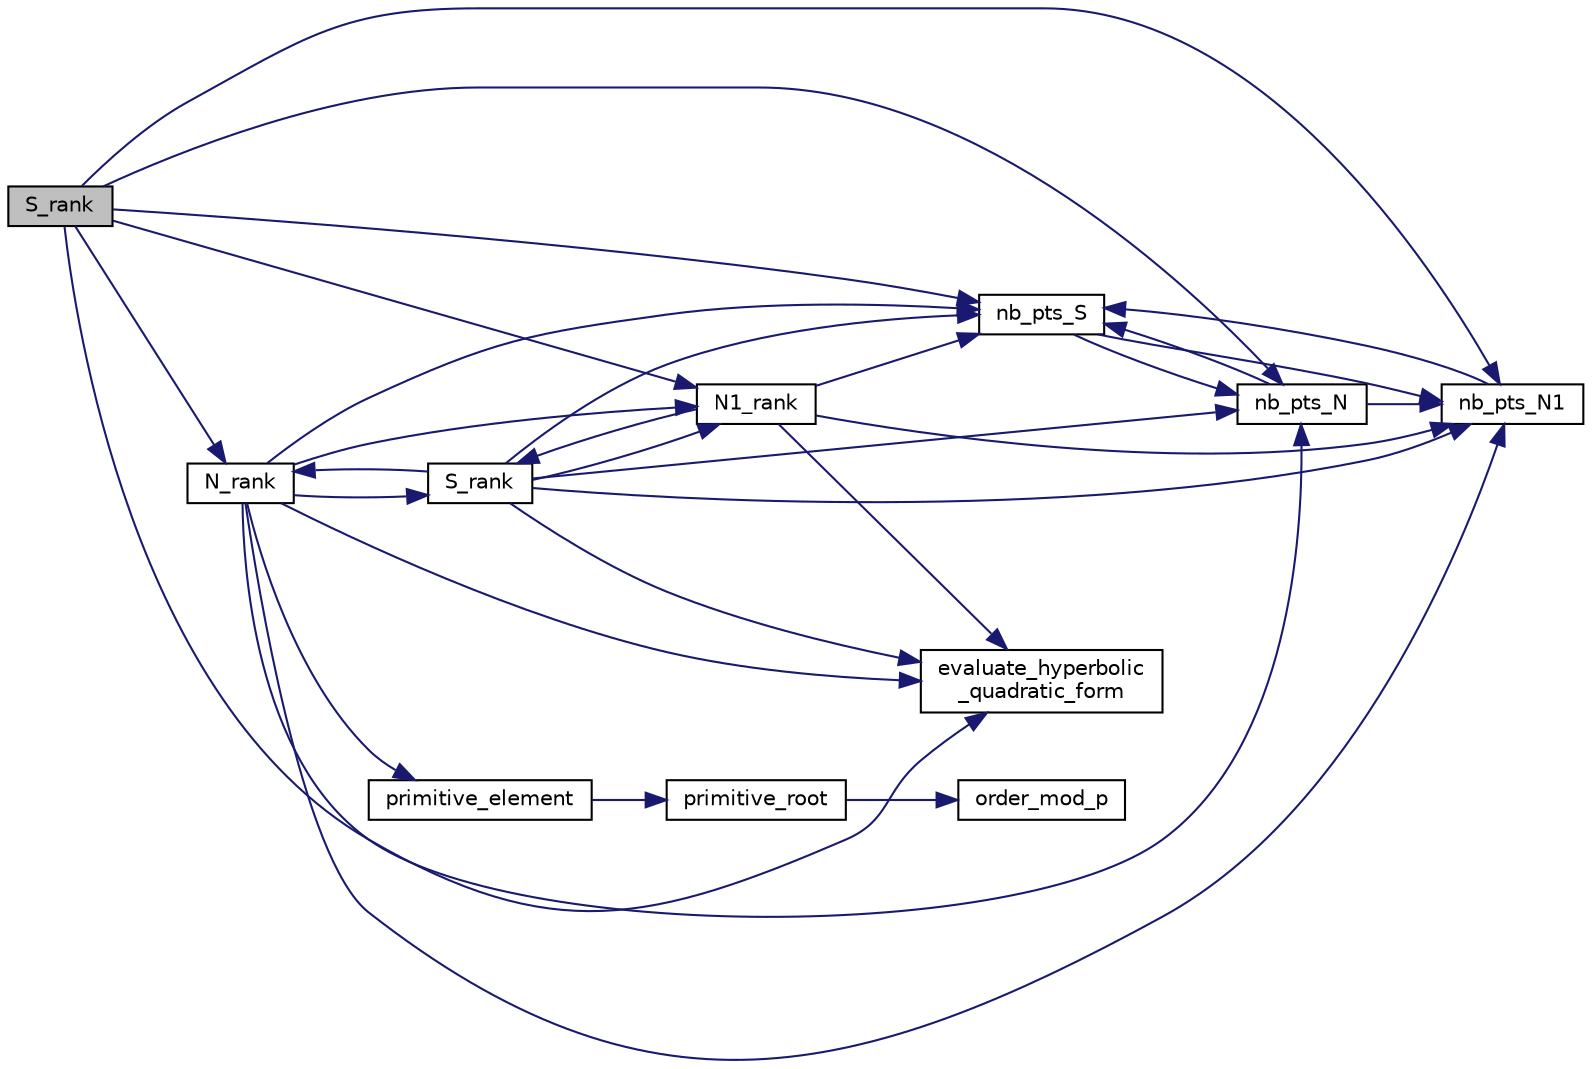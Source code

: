 digraph "S_rank"
{
  edge [fontname="Helvetica",fontsize="10",labelfontname="Helvetica",labelfontsize="10"];
  node [fontname="Helvetica",fontsize="10",shape=record];
  rankdir="LR";
  Node20011 [label="S_rank",height=0.2,width=0.4,color="black", fillcolor="grey75", style="filled", fontcolor="black"];
  Node20011 -> Node20012 [color="midnightblue",fontsize="10",style="solid",fontname="Helvetica"];
  Node20012 [label="nb_pts_S",height=0.2,width=0.4,color="black", fillcolor="white", style="filled",URL="$db/da0/lib_2foundations_2geometry_2orthogonal__points_8_c.html#a9bc3dec6e722644d182738102c3e04f3"];
  Node20012 -> Node20013 [color="midnightblue",fontsize="10",style="solid",fontname="Helvetica"];
  Node20013 [label="nb_pts_N",height=0.2,width=0.4,color="black", fillcolor="white", style="filled",URL="$db/da0/lib_2foundations_2geometry_2orthogonal__points_8_c.html#a93e16898c27b1d1c0a6405a7b0615ba6"];
  Node20013 -> Node20012 [color="midnightblue",fontsize="10",style="solid",fontname="Helvetica"];
  Node20013 -> Node20014 [color="midnightblue",fontsize="10",style="solid",fontname="Helvetica"];
  Node20014 [label="nb_pts_N1",height=0.2,width=0.4,color="black", fillcolor="white", style="filled",URL="$db/da0/lib_2foundations_2geometry_2orthogonal__points_8_c.html#ae0f2e1c76523db67b4ec9629ccc35bc6"];
  Node20014 -> Node20012 [color="midnightblue",fontsize="10",style="solid",fontname="Helvetica"];
  Node20012 -> Node20014 [color="midnightblue",fontsize="10",style="solid",fontname="Helvetica"];
  Node20011 -> Node20013 [color="midnightblue",fontsize="10",style="solid",fontname="Helvetica"];
  Node20011 -> Node20014 [color="midnightblue",fontsize="10",style="solid",fontname="Helvetica"];
  Node20011 -> Node20015 [color="midnightblue",fontsize="10",style="solid",fontname="Helvetica"];
  Node20015 [label="N_rank",height=0.2,width=0.4,color="black", fillcolor="white", style="filled",URL="$db/da0/lib_2foundations_2geometry_2orthogonal__points_8_c.html#a750a27350273e325e879377a9ee17bbb"];
  Node20015 -> Node20012 [color="midnightblue",fontsize="10",style="solid",fontname="Helvetica"];
  Node20015 -> Node20013 [color="midnightblue",fontsize="10",style="solid",fontname="Helvetica"];
  Node20015 -> Node20016 [color="midnightblue",fontsize="10",style="solid",fontname="Helvetica"];
  Node20016 [label="S_rank",height=0.2,width=0.4,color="black", fillcolor="white", style="filled",URL="$db/da0/lib_2foundations_2geometry_2orthogonal__points_8_c.html#a3a31f4ab7622dfd1d56e995cee509faa"];
  Node20016 -> Node20012 [color="midnightblue",fontsize="10",style="solid",fontname="Helvetica"];
  Node20016 -> Node20013 [color="midnightblue",fontsize="10",style="solid",fontname="Helvetica"];
  Node20016 -> Node20014 [color="midnightblue",fontsize="10",style="solid",fontname="Helvetica"];
  Node20016 -> Node20015 [color="midnightblue",fontsize="10",style="solid",fontname="Helvetica"];
  Node20016 -> Node20017 [color="midnightblue",fontsize="10",style="solid",fontname="Helvetica"];
  Node20017 [label="evaluate_hyperbolic\l_quadratic_form",height=0.2,width=0.4,color="black", fillcolor="white", style="filled",URL="$db/da0/lib_2foundations_2geometry_2orthogonal__points_8_c.html#a5f2c422dc24d5720e7a1b36a794ba65a"];
  Node20016 -> Node20018 [color="midnightblue",fontsize="10",style="solid",fontname="Helvetica"];
  Node20018 [label="N1_rank",height=0.2,width=0.4,color="black", fillcolor="white", style="filled",URL="$db/da0/lib_2foundations_2geometry_2orthogonal__points_8_c.html#aeb5e4527dd73fce52439f30400b9946a"];
  Node20018 -> Node20012 [color="midnightblue",fontsize="10",style="solid",fontname="Helvetica"];
  Node20018 -> Node20014 [color="midnightblue",fontsize="10",style="solid",fontname="Helvetica"];
  Node20018 -> Node20016 [color="midnightblue",fontsize="10",style="solid",fontname="Helvetica"];
  Node20018 -> Node20017 [color="midnightblue",fontsize="10",style="solid",fontname="Helvetica"];
  Node20015 -> Node20017 [color="midnightblue",fontsize="10",style="solid",fontname="Helvetica"];
  Node20015 -> Node20014 [color="midnightblue",fontsize="10",style="solid",fontname="Helvetica"];
  Node20015 -> Node20019 [color="midnightblue",fontsize="10",style="solid",fontname="Helvetica"];
  Node20019 [label="primitive_element",height=0.2,width=0.4,color="black", fillcolor="white", style="filled",URL="$db/da0/lib_2foundations_2geometry_2orthogonal__points_8_c.html#a97350390ec02c8cd9f54751708e28768"];
  Node20019 -> Node20020 [color="midnightblue",fontsize="10",style="solid",fontname="Helvetica"];
  Node20020 [label="primitive_root",height=0.2,width=0.4,color="black", fillcolor="white", style="filled",URL="$de/dc5/algebra__and__number__theory_8h.html#a0b6f7619d12ff2c4e60b852b820b0972"];
  Node20020 -> Node20021 [color="midnightblue",fontsize="10",style="solid",fontname="Helvetica"];
  Node20021 [label="order_mod_p",height=0.2,width=0.4,color="black", fillcolor="white", style="filled",URL="$df/dda/number__theory_8_c.html#aa38aa7e68ab81726a4462995135456b2"];
  Node20015 -> Node20018 [color="midnightblue",fontsize="10",style="solid",fontname="Helvetica"];
  Node20011 -> Node20017 [color="midnightblue",fontsize="10",style="solid",fontname="Helvetica"];
  Node20011 -> Node20018 [color="midnightblue",fontsize="10",style="solid",fontname="Helvetica"];
}
